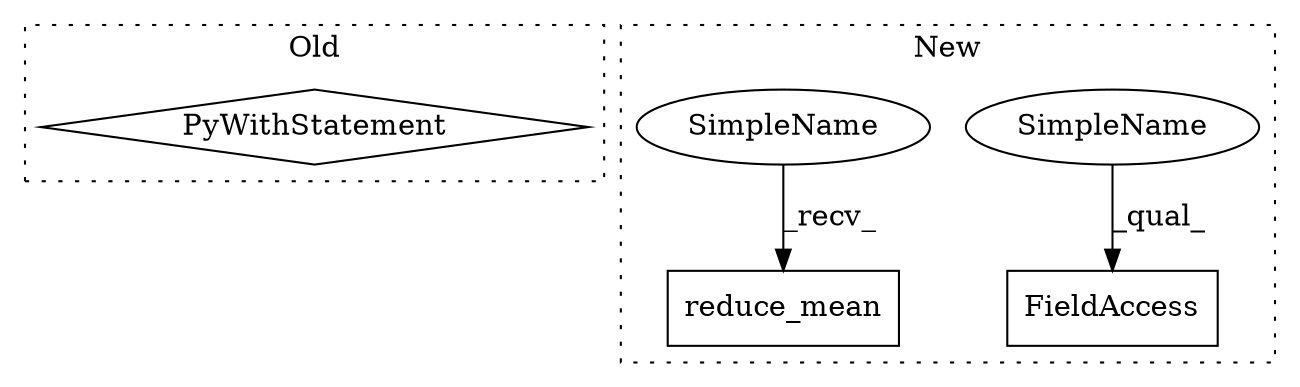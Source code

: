 digraph G {
subgraph cluster0 {
1 [label="PyWithStatement" a="104" s="5288,5337" l="10,2" shape="diamond"];
label = "Old";
style="dotted";
}
subgraph cluster1 {
2 [label="reduce_mean" a="32" s="3894,3930" l="12,1" shape="box"];
3 [label="FieldAccess" a="22" s="3585" l="13" shape="box"];
4 [label="SimpleName" a="42" s="3585" l="10" shape="ellipse"];
5 [label="SimpleName" a="42" s="3883" l="10" shape="ellipse"];
label = "New";
style="dotted";
}
4 -> 3 [label="_qual_"];
5 -> 2 [label="_recv_"];
}